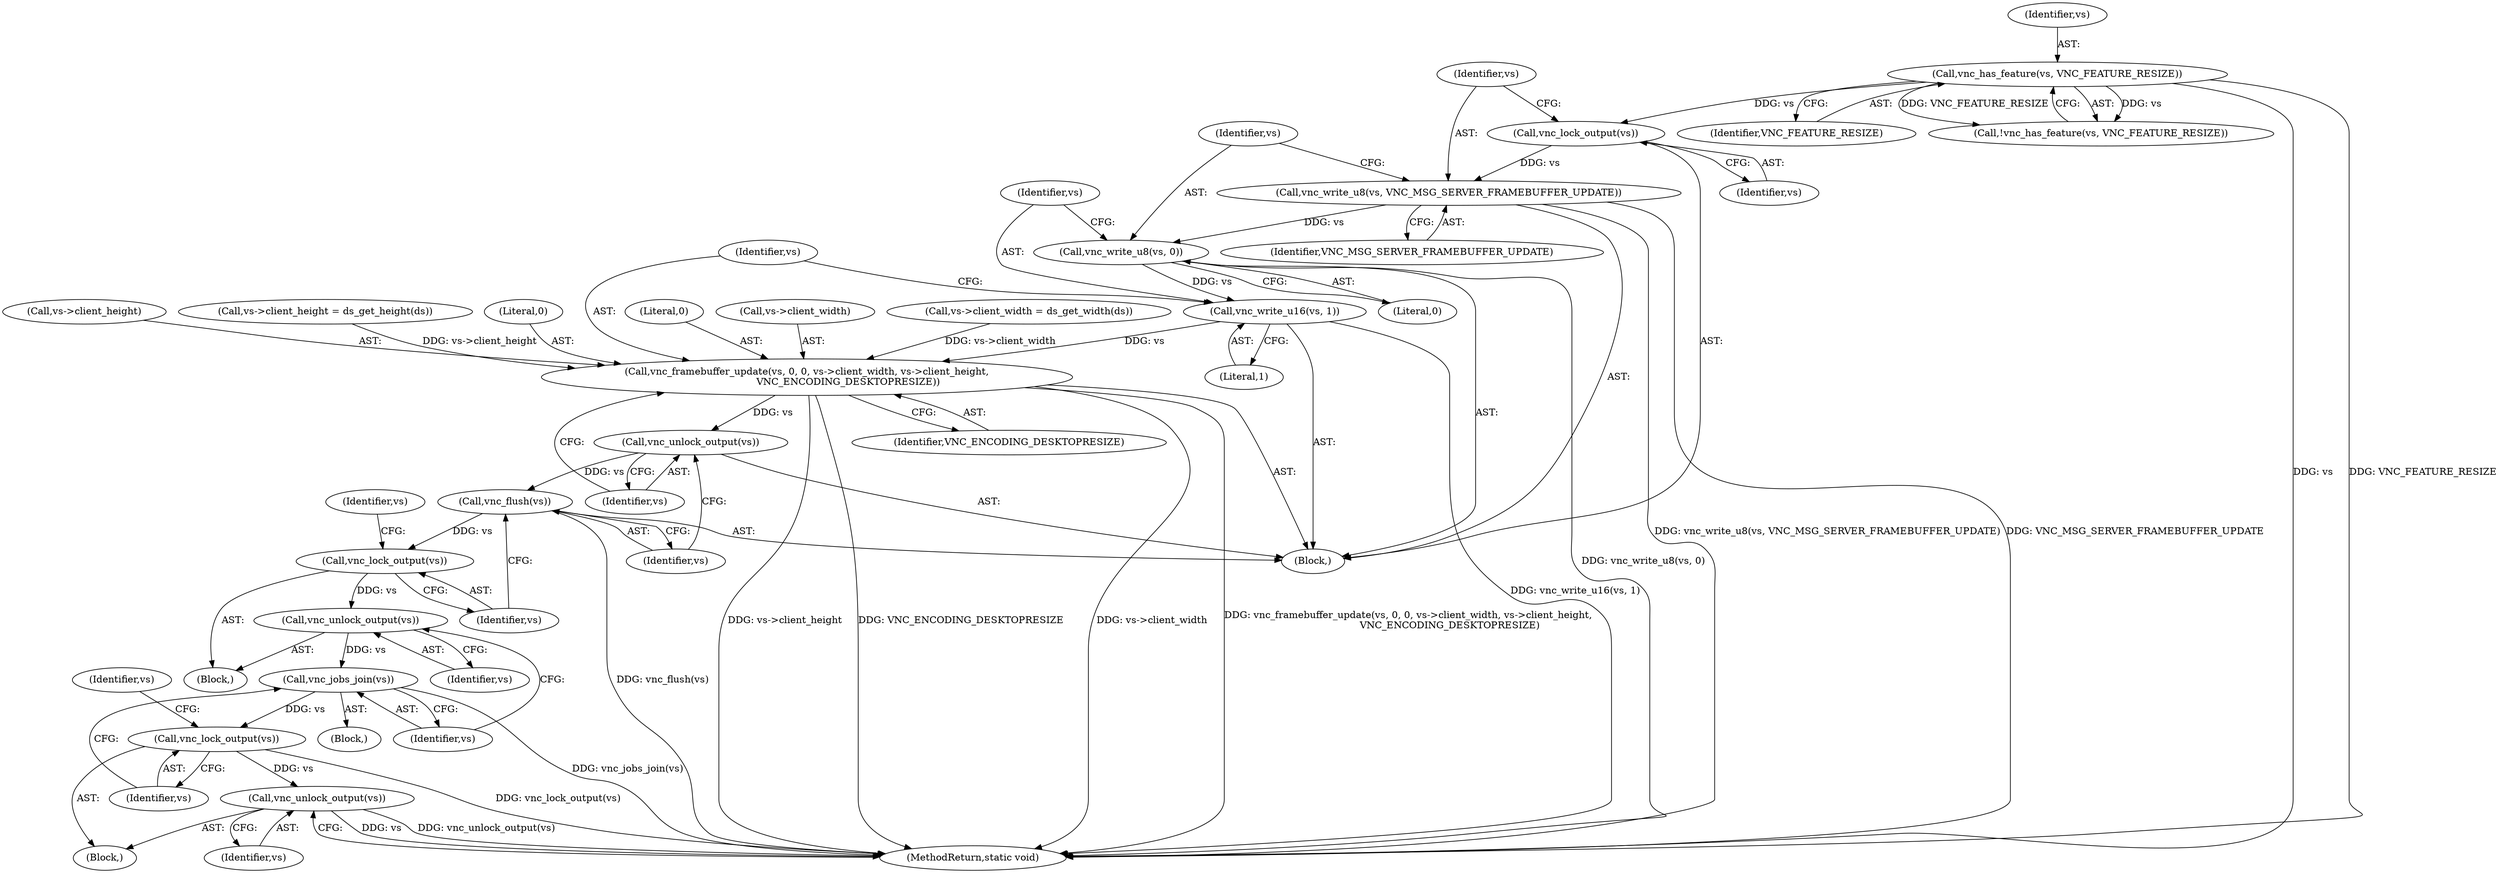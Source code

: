 digraph "0_qemu_9f64916da20eea67121d544698676295bbb105a7_10@API" {
"1000374" [label="(Call,vnc_write_u16(vs, 1))"];
"1000371" [label="(Call,vnc_write_u8(vs, 0))"];
"1000368" [label="(Call,vnc_write_u8(vs, VNC_MSG_SERVER_FRAMEBUFFER_UPDATE))"];
"1000366" [label="(Call,vnc_lock_output(vs))"];
"1000333" [label="(Call,vnc_has_feature(vs, VNC_FEATURE_RESIZE))"];
"1000377" [label="(Call,vnc_framebuffer_update(vs, 0, 0, vs->client_width, vs->client_height,\n                           VNC_ENCODING_DESKTOPRESIZE))"];
"1000388" [label="(Call,vnc_unlock_output(vs))"];
"1000390" [label="(Call,vnc_flush(vs))"];
"1000395" [label="(Call,vnc_lock_output(vs))"];
"1000402" [label="(Call,vnc_unlock_output(vs))"];
"1000405" [label="(Call,vnc_jobs_join(vs))"];
"1000408" [label="(Call,vnc_lock_output(vs))"];
"1000415" [label="(Call,vnc_unlock_output(vs))"];
"1000388" [label="(Call,vnc_unlock_output(vs))"];
"1000409" [label="(Identifier,vs)"];
"1000378" [label="(Identifier,vs)"];
"1000366" [label="(Call,vnc_lock_output(vs))"];
"1000372" [label="(Identifier,vs)"];
"1000389" [label="(Identifier,vs)"];
"1000367" [label="(Identifier,vs)"];
"1000368" [label="(Call,vnc_write_u8(vs, VNC_MSG_SERVER_FRAMEBUFFER_UPDATE))"];
"1000416" [label="(Identifier,vs)"];
"1000390" [label="(Call,vnc_flush(vs))"];
"1000406" [label="(Identifier,vs)"];
"1000399" [label="(Identifier,vs)"];
"1000380" [label="(Literal,0)"];
"1000381" [label="(Call,vs->client_width)"];
"1000333" [label="(Call,vnc_has_feature(vs, VNC_FEATURE_RESIZE))"];
"1000354" [label="(Call,vs->client_width = ds_get_width(ds))"];
"1000335" [label="(Identifier,VNC_FEATURE_RESIZE)"];
"1000377" [label="(Call,vnc_framebuffer_update(vs, 0, 0, vs->client_width, vs->client_height,\n                           VNC_ENCODING_DESKTOPRESIZE))"];
"1000417" [label="(MethodReturn,static void)"];
"1000369" [label="(Identifier,vs)"];
"1000408" [label="(Call,vnc_lock_output(vs))"];
"1000395" [label="(Call,vnc_lock_output(vs))"];
"1000415" [label="(Call,vnc_unlock_output(vs))"];
"1000402" [label="(Call,vnc_unlock_output(vs))"];
"1000374" [label="(Call,vnc_write_u16(vs, 1))"];
"1000376" [label="(Literal,1)"];
"1000375" [label="(Identifier,vs)"];
"1000370" [label="(Identifier,VNC_MSG_SERVER_FRAMEBUFFER_UPDATE)"];
"1000407" [label="(Block,)"];
"1000405" [label="(Call,vnc_jobs_join(vs))"];
"1000384" [label="(Call,vs->client_height)"];
"1000332" [label="(Call,!vnc_has_feature(vs, VNC_FEATURE_RESIZE))"];
"1000387" [label="(Identifier,VNC_ENCODING_DESKTOPRESIZE)"];
"1000373" [label="(Literal,0)"];
"1000371" [label="(Call,vnc_write_u8(vs, 0))"];
"1000412" [label="(Identifier,vs)"];
"1000396" [label="(Identifier,vs)"];
"1000317" [label="(Block,)"];
"1000334" [label="(Identifier,vs)"];
"1000360" [label="(Call,vs->client_height = ds_get_height(ds))"];
"1000394" [label="(Block,)"];
"1000404" [label="(Block,)"];
"1000379" [label="(Literal,0)"];
"1000403" [label="(Identifier,vs)"];
"1000391" [label="(Identifier,vs)"];
"1000374" -> "1000317"  [label="AST: "];
"1000374" -> "1000376"  [label="CFG: "];
"1000375" -> "1000374"  [label="AST: "];
"1000376" -> "1000374"  [label="AST: "];
"1000378" -> "1000374"  [label="CFG: "];
"1000374" -> "1000417"  [label="DDG: vnc_write_u16(vs, 1)"];
"1000371" -> "1000374"  [label="DDG: vs"];
"1000374" -> "1000377"  [label="DDG: vs"];
"1000371" -> "1000317"  [label="AST: "];
"1000371" -> "1000373"  [label="CFG: "];
"1000372" -> "1000371"  [label="AST: "];
"1000373" -> "1000371"  [label="AST: "];
"1000375" -> "1000371"  [label="CFG: "];
"1000371" -> "1000417"  [label="DDG: vnc_write_u8(vs, 0)"];
"1000368" -> "1000371"  [label="DDG: vs"];
"1000368" -> "1000317"  [label="AST: "];
"1000368" -> "1000370"  [label="CFG: "];
"1000369" -> "1000368"  [label="AST: "];
"1000370" -> "1000368"  [label="AST: "];
"1000372" -> "1000368"  [label="CFG: "];
"1000368" -> "1000417"  [label="DDG: VNC_MSG_SERVER_FRAMEBUFFER_UPDATE"];
"1000368" -> "1000417"  [label="DDG: vnc_write_u8(vs, VNC_MSG_SERVER_FRAMEBUFFER_UPDATE)"];
"1000366" -> "1000368"  [label="DDG: vs"];
"1000366" -> "1000317"  [label="AST: "];
"1000366" -> "1000367"  [label="CFG: "];
"1000367" -> "1000366"  [label="AST: "];
"1000369" -> "1000366"  [label="CFG: "];
"1000333" -> "1000366"  [label="DDG: vs"];
"1000333" -> "1000332"  [label="AST: "];
"1000333" -> "1000335"  [label="CFG: "];
"1000334" -> "1000333"  [label="AST: "];
"1000335" -> "1000333"  [label="AST: "];
"1000332" -> "1000333"  [label="CFG: "];
"1000333" -> "1000417"  [label="DDG: vs"];
"1000333" -> "1000417"  [label="DDG: VNC_FEATURE_RESIZE"];
"1000333" -> "1000332"  [label="DDG: vs"];
"1000333" -> "1000332"  [label="DDG: VNC_FEATURE_RESIZE"];
"1000377" -> "1000317"  [label="AST: "];
"1000377" -> "1000387"  [label="CFG: "];
"1000378" -> "1000377"  [label="AST: "];
"1000379" -> "1000377"  [label="AST: "];
"1000380" -> "1000377"  [label="AST: "];
"1000381" -> "1000377"  [label="AST: "];
"1000384" -> "1000377"  [label="AST: "];
"1000387" -> "1000377"  [label="AST: "];
"1000389" -> "1000377"  [label="CFG: "];
"1000377" -> "1000417"  [label="DDG: vnc_framebuffer_update(vs, 0, 0, vs->client_width, vs->client_height,\n                           VNC_ENCODING_DESKTOPRESIZE)"];
"1000377" -> "1000417"  [label="DDG: vs->client_height"];
"1000377" -> "1000417"  [label="DDG: VNC_ENCODING_DESKTOPRESIZE"];
"1000377" -> "1000417"  [label="DDG: vs->client_width"];
"1000354" -> "1000377"  [label="DDG: vs->client_width"];
"1000360" -> "1000377"  [label="DDG: vs->client_height"];
"1000377" -> "1000388"  [label="DDG: vs"];
"1000388" -> "1000317"  [label="AST: "];
"1000388" -> "1000389"  [label="CFG: "];
"1000389" -> "1000388"  [label="AST: "];
"1000391" -> "1000388"  [label="CFG: "];
"1000388" -> "1000390"  [label="DDG: vs"];
"1000390" -> "1000317"  [label="AST: "];
"1000390" -> "1000391"  [label="CFG: "];
"1000391" -> "1000390"  [label="AST: "];
"1000396" -> "1000390"  [label="CFG: "];
"1000390" -> "1000417"  [label="DDG: vnc_flush(vs)"];
"1000390" -> "1000395"  [label="DDG: vs"];
"1000395" -> "1000394"  [label="AST: "];
"1000395" -> "1000396"  [label="CFG: "];
"1000396" -> "1000395"  [label="AST: "];
"1000399" -> "1000395"  [label="CFG: "];
"1000395" -> "1000402"  [label="DDG: vs"];
"1000402" -> "1000394"  [label="AST: "];
"1000402" -> "1000403"  [label="CFG: "];
"1000403" -> "1000402"  [label="AST: "];
"1000406" -> "1000402"  [label="CFG: "];
"1000402" -> "1000405"  [label="DDG: vs"];
"1000405" -> "1000404"  [label="AST: "];
"1000405" -> "1000406"  [label="CFG: "];
"1000406" -> "1000405"  [label="AST: "];
"1000409" -> "1000405"  [label="CFG: "];
"1000405" -> "1000417"  [label="DDG: vnc_jobs_join(vs)"];
"1000405" -> "1000408"  [label="DDG: vs"];
"1000408" -> "1000407"  [label="AST: "];
"1000408" -> "1000409"  [label="CFG: "];
"1000409" -> "1000408"  [label="AST: "];
"1000412" -> "1000408"  [label="CFG: "];
"1000408" -> "1000417"  [label="DDG: vnc_lock_output(vs)"];
"1000408" -> "1000415"  [label="DDG: vs"];
"1000415" -> "1000407"  [label="AST: "];
"1000415" -> "1000416"  [label="CFG: "];
"1000416" -> "1000415"  [label="AST: "];
"1000417" -> "1000415"  [label="CFG: "];
"1000415" -> "1000417"  [label="DDG: vs"];
"1000415" -> "1000417"  [label="DDG: vnc_unlock_output(vs)"];
}
